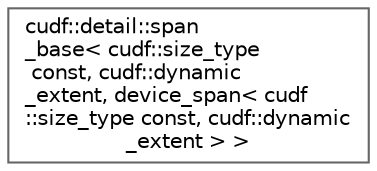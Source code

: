 digraph "类继承关系图"
{
 // LATEX_PDF_SIZE
  bgcolor="transparent";
  edge [fontname=Helvetica,fontsize=10,labelfontname=Helvetica,labelfontsize=10];
  node [fontname=Helvetica,fontsize=10,shape=box,height=0.2,width=0.4];
  rankdir="LR";
  Node0 [id="Node000000",label="cudf::detail::span\l_base\< cudf::size_type\l const, cudf::dynamic\l_extent, device_span\< cudf\l::size_type const, cudf::dynamic\l_extent \> \>",height=0.2,width=0.4,color="grey40", fillcolor="white", style="filled",URL="$classcudf_1_1detail_1_1span__base.html",tooltip=" "];
}

